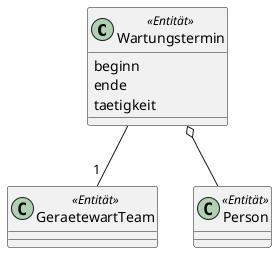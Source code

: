 @startuml

class Wartungstermin << Entität >> {
  beginn
  ende
  taetigkeit
}

class GeraetewartTeam << Entität >>
class Person << Entität >>

Wartungstermin o-- Person
Wartungstermin -- "1" GeraetewartTeam

@enduml
